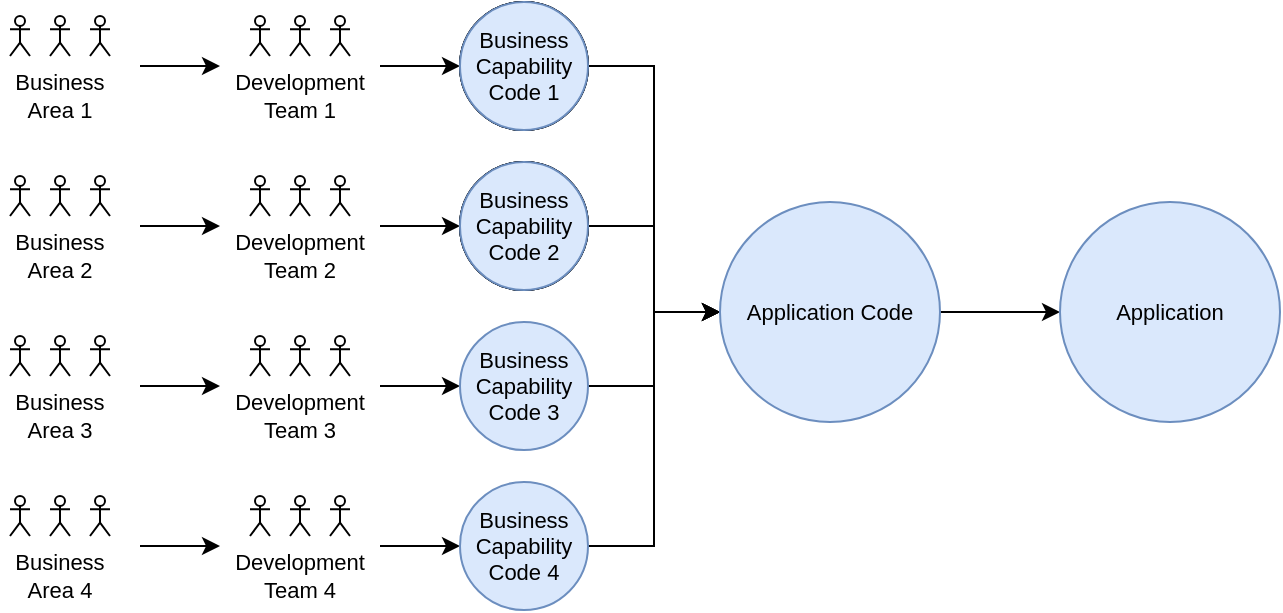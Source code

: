 <mxfile version="13.5.9" type="github">
  <diagram id="fib02sdIHswdbSPIdjaE" name="Page-1">
    <mxGraphModel dx="1865" dy="547" grid="1" gridSize="10" guides="1" tooltips="1" connect="1" arrows="1" fold="1" page="1" pageScale="1" pageWidth="827" pageHeight="1169" math="0" shadow="0">
      <root>
        <mxCell id="0" />
        <mxCell id="1" parent="0" />
        <mxCell id="CmVgD65-O8uPmQslicLz-12" style="edgeStyle=orthogonalEdgeStyle;rounded=0;orthogonalLoop=1;jettySize=auto;html=1;entryX=0;entryY=0.5;entryDx=0;entryDy=0;fontSize=11;" edge="1" parent="1" source="CmVgD65-O8uPmQslicLz-2" target="CmVgD65-O8uPmQslicLz-7">
          <mxGeometry relative="1" as="geometry" />
        </mxCell>
        <mxCell id="CmVgD65-O8uPmQslicLz-2" value="Business Capability Code 2" style="ellipse;whiteSpace=wrap;html=1;aspect=fixed;fontSize=11;" vertex="1" parent="1">
          <mxGeometry x="40" y="120" width="64" height="64" as="geometry" />
        </mxCell>
        <mxCell id="CmVgD65-O8uPmQslicLz-8" style="edgeStyle=orthogonalEdgeStyle;rounded=0;orthogonalLoop=1;jettySize=auto;html=1;entryX=0;entryY=0.5;entryDx=0;entryDy=0;fontSize=11;" edge="1" parent="1" source="CmVgD65-O8uPmQslicLz-3" target="CmVgD65-O8uPmQslicLz-7">
          <mxGeometry relative="1" as="geometry" />
        </mxCell>
        <mxCell id="CmVgD65-O8uPmQslicLz-3" value="Business Capability Code 1" style="ellipse;whiteSpace=wrap;html=1;aspect=fixed;fontSize=11;" vertex="1" parent="1">
          <mxGeometry x="40" y="40" width="64" height="64" as="geometry" />
        </mxCell>
        <mxCell id="CmVgD65-O8uPmQslicLz-10" style="edgeStyle=orthogonalEdgeStyle;rounded=0;orthogonalLoop=1;jettySize=auto;html=1;entryX=0;entryY=0.5;entryDx=0;entryDy=0;fontSize=11;" edge="1" parent="1" source="CmVgD65-O8uPmQslicLz-4" target="CmVgD65-O8uPmQslicLz-7">
          <mxGeometry relative="1" as="geometry" />
        </mxCell>
        <mxCell id="CmVgD65-O8uPmQslicLz-41" style="edgeStyle=none;rounded=0;orthogonalLoop=1;jettySize=auto;html=1;exitX=0;exitY=0.5;exitDx=0;exitDy=0;startArrow=classic;startFill=1;endArrow=none;endFill=0;fontSize=11;" edge="1" parent="1" source="CmVgD65-O8uPmQslicLz-4">
          <mxGeometry relative="1" as="geometry">
            <mxPoint y="232" as="targetPoint" />
          </mxGeometry>
        </mxCell>
        <mxCell id="CmVgD65-O8uPmQslicLz-4" value="Business Capability Code 3" style="ellipse;whiteSpace=wrap;html=1;aspect=fixed;fontSize=11;fillColor=#dae8fc;strokeColor=#6c8ebf;" vertex="1" parent="1">
          <mxGeometry x="40" y="200" width="64" height="64" as="geometry" />
        </mxCell>
        <mxCell id="CmVgD65-O8uPmQslicLz-11" style="edgeStyle=orthogonalEdgeStyle;rounded=0;orthogonalLoop=1;jettySize=auto;html=1;entryX=0;entryY=0.5;entryDx=0;entryDy=0;fontSize=11;" edge="1" parent="1" source="CmVgD65-O8uPmQslicLz-5" target="CmVgD65-O8uPmQslicLz-7">
          <mxGeometry relative="1" as="geometry" />
        </mxCell>
        <mxCell id="CmVgD65-O8uPmQslicLz-42" style="edgeStyle=none;rounded=0;orthogonalLoop=1;jettySize=auto;html=1;exitX=0;exitY=0.5;exitDx=0;exitDy=0;startArrow=classic;startFill=1;endArrow=none;endFill=0;fontSize=11;" edge="1" parent="1" source="CmVgD65-O8uPmQslicLz-5">
          <mxGeometry relative="1" as="geometry">
            <mxPoint y="312" as="targetPoint" />
          </mxGeometry>
        </mxCell>
        <mxCell id="CmVgD65-O8uPmQslicLz-5" value="Business Capability Code 4" style="ellipse;whiteSpace=wrap;html=1;aspect=fixed;fontSize=11;fillColor=#dae8fc;strokeColor=#6c8ebf;" vertex="1" parent="1">
          <mxGeometry x="40" y="280" width="64" height="64" as="geometry" />
        </mxCell>
        <mxCell id="CmVgD65-O8uPmQslicLz-13" value="" style="edgeStyle=orthogonalEdgeStyle;rounded=0;orthogonalLoop=1;jettySize=auto;html=1;fontSize=11;" edge="1" parent="1" source="CmVgD65-O8uPmQslicLz-7">
          <mxGeometry relative="1" as="geometry">
            <mxPoint x="340" y="195" as="targetPoint" />
          </mxGeometry>
        </mxCell>
        <mxCell id="CmVgD65-O8uPmQslicLz-7" value="Application Code" style="ellipse;whiteSpace=wrap;html=1;aspect=fixed;fontSize=11;fillColor=#dae8fc;strokeColor=#6c8ebf;" vertex="1" parent="1">
          <mxGeometry x="170" y="140" width="110" height="110" as="geometry" />
        </mxCell>
        <mxCell id="CmVgD65-O8uPmQslicLz-14" value="Business Capability Code 1" style="ellipse;whiteSpace=wrap;html=1;aspect=fixed;fontSize=11;" vertex="1" parent="1">
          <mxGeometry x="40" y="40" width="64" height="64" as="geometry" />
        </mxCell>
        <mxCell id="CmVgD65-O8uPmQslicLz-15" value="Business Capability Code 2" style="ellipse;whiteSpace=wrap;html=1;aspect=fixed;fontSize=11;" vertex="1" parent="1">
          <mxGeometry x="40" y="120" width="64" height="64" as="geometry" />
        </mxCell>
        <mxCell id="CmVgD65-O8uPmQslicLz-16" value="Business Capability Code 1" style="ellipse;whiteSpace=wrap;html=1;aspect=fixed;fontSize=11;" vertex="1" parent="1">
          <mxGeometry x="40" y="40" width="64" height="64" as="geometry" />
        </mxCell>
        <mxCell id="CmVgD65-O8uPmQslicLz-17" value="Business Capability Code 2" style="ellipse;whiteSpace=wrap;html=1;aspect=fixed;fontSize=11;" vertex="1" parent="1">
          <mxGeometry x="40" y="120" width="64" height="64" as="geometry" />
        </mxCell>
        <mxCell id="CmVgD65-O8uPmQslicLz-39" style="edgeStyle=none;rounded=0;orthogonalLoop=1;jettySize=auto;html=1;exitX=0;exitY=0.5;exitDx=0;exitDy=0;fontSize=11;startArrow=classic;startFill=1;endArrow=none;endFill=0;" edge="1" parent="1" source="CmVgD65-O8uPmQslicLz-18">
          <mxGeometry relative="1" as="geometry">
            <mxPoint y="72" as="targetPoint" />
          </mxGeometry>
        </mxCell>
        <mxCell id="CmVgD65-O8uPmQslicLz-18" value="Business Capability Code 1" style="ellipse;whiteSpace=wrap;html=1;aspect=fixed;fontSize=11;fillColor=#dae8fc;strokeColor=#6c8ebf;" vertex="1" parent="1">
          <mxGeometry x="40" y="40" width="64" height="64" as="geometry" />
        </mxCell>
        <mxCell id="CmVgD65-O8uPmQslicLz-40" style="edgeStyle=none;rounded=0;orthogonalLoop=1;jettySize=auto;html=1;exitX=0;exitY=0.5;exitDx=0;exitDy=0;startArrow=classic;startFill=1;endArrow=none;endFill=0;fontSize=11;" edge="1" parent="1" source="CmVgD65-O8uPmQslicLz-19">
          <mxGeometry relative="1" as="geometry">
            <mxPoint y="152" as="targetPoint" />
          </mxGeometry>
        </mxCell>
        <mxCell id="CmVgD65-O8uPmQslicLz-19" value="Business Capability Code 2" style="ellipse;whiteSpace=wrap;html=1;aspect=fixed;fontSize=11;fillColor=#dae8fc;strokeColor=#6c8ebf;" vertex="1" parent="1">
          <mxGeometry x="40" y="120" width="64" height="64" as="geometry" />
        </mxCell>
        <mxCell id="CmVgD65-O8uPmQslicLz-20" value="Application" style="ellipse;whiteSpace=wrap;html=1;aspect=fixed;fontSize=11;fillColor=#dae8fc;strokeColor=#6c8ebf;" vertex="1" parent="1">
          <mxGeometry x="340" y="140" width="110" height="110" as="geometry" />
        </mxCell>
        <mxCell id="CmVgD65-O8uPmQslicLz-22" value="" style="shape=umlActor;verticalLabelPosition=bottom;verticalAlign=top;html=1;outlineConnect=0;fontSize=11;" vertex="1" parent="1">
          <mxGeometry x="-45" y="127" width="10" height="20" as="geometry" />
        </mxCell>
        <mxCell id="CmVgD65-O8uPmQslicLz-23" value="" style="shape=umlActor;verticalLabelPosition=bottom;verticalAlign=top;html=1;outlineConnect=0;fontSize=11;" vertex="1" parent="1">
          <mxGeometry x="-25" y="127" width="10" height="20" as="geometry" />
        </mxCell>
        <mxCell id="CmVgD65-O8uPmQslicLz-24" value="" style="shape=umlActor;verticalLabelPosition=bottom;verticalAlign=top;html=1;outlineConnect=0;fontSize=11;" vertex="1" parent="1">
          <mxGeometry x="-65" y="127" width="10" height="20" as="geometry" />
        </mxCell>
        <mxCell id="CmVgD65-O8uPmQslicLz-26" value="Development Team 2" style="text;html=1;strokeColor=none;fillColor=none;align=center;verticalAlign=middle;whiteSpace=wrap;rounded=0;fontSize=11;" vertex="1" parent="1">
          <mxGeometry x="-70" y="157" width="60" height="20" as="geometry" />
        </mxCell>
        <mxCell id="CmVgD65-O8uPmQslicLz-27" value="" style="shape=umlActor;verticalLabelPosition=bottom;verticalAlign=top;html=1;outlineConnect=0;fontSize=11;" vertex="1" parent="1">
          <mxGeometry x="-45" y="47" width="10" height="20" as="geometry" />
        </mxCell>
        <mxCell id="CmVgD65-O8uPmQslicLz-28" value="" style="shape=umlActor;verticalLabelPosition=bottom;verticalAlign=top;html=1;outlineConnect=0;fontSize=11;" vertex="1" parent="1">
          <mxGeometry x="-25" y="47" width="10" height="20" as="geometry" />
        </mxCell>
        <mxCell id="CmVgD65-O8uPmQslicLz-29" value="" style="shape=umlActor;verticalLabelPosition=bottom;verticalAlign=top;html=1;outlineConnect=0;fontSize=11;" vertex="1" parent="1">
          <mxGeometry x="-65" y="47" width="10" height="20" as="geometry" />
        </mxCell>
        <mxCell id="CmVgD65-O8uPmQslicLz-30" value="Development Team 1" style="text;html=1;strokeColor=none;fillColor=none;align=center;verticalAlign=middle;whiteSpace=wrap;rounded=0;fontSize=11;" vertex="1" parent="1">
          <mxGeometry x="-70" y="77" width="60" height="20" as="geometry" />
        </mxCell>
        <mxCell id="CmVgD65-O8uPmQslicLz-31" value="" style="shape=umlActor;verticalLabelPosition=bottom;verticalAlign=top;html=1;outlineConnect=0;fontSize=11;" vertex="1" parent="1">
          <mxGeometry x="-45" y="207" width="10" height="20" as="geometry" />
        </mxCell>
        <mxCell id="CmVgD65-O8uPmQslicLz-32" value="" style="shape=umlActor;verticalLabelPosition=bottom;verticalAlign=top;html=1;outlineConnect=0;fontSize=11;" vertex="1" parent="1">
          <mxGeometry x="-25" y="207" width="10" height="20" as="geometry" />
        </mxCell>
        <mxCell id="CmVgD65-O8uPmQslicLz-33" value="" style="shape=umlActor;verticalLabelPosition=bottom;verticalAlign=top;html=1;outlineConnect=0;fontSize=11;" vertex="1" parent="1">
          <mxGeometry x="-65" y="207" width="10" height="20" as="geometry" />
        </mxCell>
        <mxCell id="CmVgD65-O8uPmQslicLz-34" value="Development Team 3" style="text;html=1;strokeColor=none;fillColor=none;align=center;verticalAlign=middle;whiteSpace=wrap;rounded=0;fontSize=11;" vertex="1" parent="1">
          <mxGeometry x="-70" y="237" width="60" height="20" as="geometry" />
        </mxCell>
        <mxCell id="CmVgD65-O8uPmQslicLz-35" value="" style="shape=umlActor;verticalLabelPosition=bottom;verticalAlign=top;html=1;outlineConnect=0;fontSize=11;" vertex="1" parent="1">
          <mxGeometry x="-45" y="287" width="10" height="20" as="geometry" />
        </mxCell>
        <mxCell id="CmVgD65-O8uPmQslicLz-36" value="" style="shape=umlActor;verticalLabelPosition=bottom;verticalAlign=top;html=1;outlineConnect=0;fontSize=11;" vertex="1" parent="1">
          <mxGeometry x="-25" y="287" width="10" height="20" as="geometry" />
        </mxCell>
        <mxCell id="CmVgD65-O8uPmQslicLz-37" value="" style="shape=umlActor;verticalLabelPosition=bottom;verticalAlign=top;html=1;outlineConnect=0;fontSize=11;" vertex="1" parent="1">
          <mxGeometry x="-65" y="287" width="10" height="20" as="geometry" />
        </mxCell>
        <mxCell id="CmVgD65-O8uPmQslicLz-38" value="Development Team 4" style="text;html=1;strokeColor=none;fillColor=none;align=center;verticalAlign=middle;whiteSpace=wrap;rounded=0;fontSize=11;" vertex="1" parent="1">
          <mxGeometry x="-70" y="317" width="60" height="20" as="geometry" />
        </mxCell>
        <mxCell id="CmVgD65-O8uPmQslicLz-43" style="edgeStyle=none;rounded=0;orthogonalLoop=1;jettySize=auto;html=1;exitX=0;exitY=0.5;exitDx=0;exitDy=0;startArrow=classic;startFill=1;endArrow=none;endFill=0;fontSize=11;" edge="1" parent="1">
          <mxGeometry relative="1" as="geometry">
            <mxPoint x="-120" y="232" as="targetPoint" />
            <mxPoint x="-80" y="232" as="sourcePoint" />
          </mxGeometry>
        </mxCell>
        <mxCell id="CmVgD65-O8uPmQslicLz-44" style="edgeStyle=none;rounded=0;orthogonalLoop=1;jettySize=auto;html=1;exitX=0;exitY=0.5;exitDx=0;exitDy=0;startArrow=classic;startFill=1;endArrow=none;endFill=0;fontSize=11;" edge="1" parent="1">
          <mxGeometry relative="1" as="geometry">
            <mxPoint x="-120" y="312" as="targetPoint" />
            <mxPoint x="-80" y="312" as="sourcePoint" />
          </mxGeometry>
        </mxCell>
        <mxCell id="CmVgD65-O8uPmQslicLz-45" style="edgeStyle=none;rounded=0;orthogonalLoop=1;jettySize=auto;html=1;exitX=0;exitY=0.5;exitDx=0;exitDy=0;fontSize=11;startArrow=classic;startFill=1;endArrow=none;endFill=0;" edge="1" parent="1">
          <mxGeometry relative="1" as="geometry">
            <mxPoint x="-120" y="72" as="targetPoint" />
            <mxPoint x="-80" y="72" as="sourcePoint" />
          </mxGeometry>
        </mxCell>
        <mxCell id="CmVgD65-O8uPmQslicLz-46" style="edgeStyle=none;rounded=0;orthogonalLoop=1;jettySize=auto;html=1;exitX=0;exitY=0.5;exitDx=0;exitDy=0;startArrow=classic;startFill=1;endArrow=none;endFill=0;fontSize=11;" edge="1" parent="1">
          <mxGeometry relative="1" as="geometry">
            <mxPoint x="-120" y="152" as="targetPoint" />
            <mxPoint x="-80" y="152" as="sourcePoint" />
          </mxGeometry>
        </mxCell>
        <mxCell id="CmVgD65-O8uPmQslicLz-47" value="" style="shape=umlActor;verticalLabelPosition=bottom;verticalAlign=top;html=1;outlineConnect=0;fontSize=11;" vertex="1" parent="1">
          <mxGeometry x="-165" y="127" width="10" height="20" as="geometry" />
        </mxCell>
        <mxCell id="CmVgD65-O8uPmQslicLz-48" value="" style="shape=umlActor;verticalLabelPosition=bottom;verticalAlign=top;html=1;outlineConnect=0;fontSize=11;" vertex="1" parent="1">
          <mxGeometry x="-145" y="127" width="10" height="20" as="geometry" />
        </mxCell>
        <mxCell id="CmVgD65-O8uPmQslicLz-49" value="" style="shape=umlActor;verticalLabelPosition=bottom;verticalAlign=top;html=1;outlineConnect=0;fontSize=11;" vertex="1" parent="1">
          <mxGeometry x="-185" y="127" width="10" height="20" as="geometry" />
        </mxCell>
        <mxCell id="CmVgD65-O8uPmQslicLz-50" value="Business Area 2" style="text;html=1;strokeColor=none;fillColor=none;align=center;verticalAlign=middle;whiteSpace=wrap;rounded=0;fontSize=11;" vertex="1" parent="1">
          <mxGeometry x="-190" y="157" width="60" height="20" as="geometry" />
        </mxCell>
        <mxCell id="CmVgD65-O8uPmQslicLz-51" value="" style="shape=umlActor;verticalLabelPosition=bottom;verticalAlign=top;html=1;outlineConnect=0;fontSize=11;" vertex="1" parent="1">
          <mxGeometry x="-165" y="47" width="10" height="20" as="geometry" />
        </mxCell>
        <mxCell id="CmVgD65-O8uPmQslicLz-52" value="" style="shape=umlActor;verticalLabelPosition=bottom;verticalAlign=top;html=1;outlineConnect=0;fontSize=11;" vertex="1" parent="1">
          <mxGeometry x="-145" y="47" width="10" height="20" as="geometry" />
        </mxCell>
        <mxCell id="CmVgD65-O8uPmQslicLz-53" value="" style="shape=umlActor;verticalLabelPosition=bottom;verticalAlign=top;html=1;outlineConnect=0;fontSize=11;" vertex="1" parent="1">
          <mxGeometry x="-185" y="47" width="10" height="20" as="geometry" />
        </mxCell>
        <mxCell id="CmVgD65-O8uPmQslicLz-54" value="Business Area 1" style="text;html=1;strokeColor=none;fillColor=none;align=center;verticalAlign=middle;whiteSpace=wrap;rounded=0;fontSize=11;" vertex="1" parent="1">
          <mxGeometry x="-190" y="77" width="60" height="20" as="geometry" />
        </mxCell>
        <mxCell id="CmVgD65-O8uPmQslicLz-55" value="" style="shape=umlActor;verticalLabelPosition=bottom;verticalAlign=top;html=1;outlineConnect=0;fontSize=11;" vertex="1" parent="1">
          <mxGeometry x="-165" y="207" width="10" height="20" as="geometry" />
        </mxCell>
        <mxCell id="CmVgD65-O8uPmQslicLz-56" value="" style="shape=umlActor;verticalLabelPosition=bottom;verticalAlign=top;html=1;outlineConnect=0;fontSize=11;" vertex="1" parent="1">
          <mxGeometry x="-145" y="207" width="10" height="20" as="geometry" />
        </mxCell>
        <mxCell id="CmVgD65-O8uPmQslicLz-57" value="" style="shape=umlActor;verticalLabelPosition=bottom;verticalAlign=top;html=1;outlineConnect=0;fontSize=11;" vertex="1" parent="1">
          <mxGeometry x="-185" y="207" width="10" height="20" as="geometry" />
        </mxCell>
        <mxCell id="CmVgD65-O8uPmQslicLz-58" value="Business Area 3" style="text;html=1;strokeColor=none;fillColor=none;align=center;verticalAlign=middle;whiteSpace=wrap;rounded=0;fontSize=11;" vertex="1" parent="1">
          <mxGeometry x="-190" y="237" width="60" height="20" as="geometry" />
        </mxCell>
        <mxCell id="CmVgD65-O8uPmQslicLz-59" value="" style="shape=umlActor;verticalLabelPosition=bottom;verticalAlign=top;html=1;outlineConnect=0;fontSize=11;" vertex="1" parent="1">
          <mxGeometry x="-165" y="287" width="10" height="20" as="geometry" />
        </mxCell>
        <mxCell id="CmVgD65-O8uPmQslicLz-60" value="" style="shape=umlActor;verticalLabelPosition=bottom;verticalAlign=top;html=1;outlineConnect=0;fontSize=11;" vertex="1" parent="1">
          <mxGeometry x="-145" y="287" width="10" height="20" as="geometry" />
        </mxCell>
        <mxCell id="CmVgD65-O8uPmQslicLz-61" value="" style="shape=umlActor;verticalLabelPosition=bottom;verticalAlign=top;html=1;outlineConnect=0;fontSize=11;" vertex="1" parent="1">
          <mxGeometry x="-185" y="287" width="10" height="20" as="geometry" />
        </mxCell>
        <mxCell id="CmVgD65-O8uPmQslicLz-62" value="Business Area 4" style="text;html=1;strokeColor=none;fillColor=none;align=center;verticalAlign=middle;whiteSpace=wrap;rounded=0;fontSize=11;" vertex="1" parent="1">
          <mxGeometry x="-190" y="317" width="60" height="20" as="geometry" />
        </mxCell>
      </root>
    </mxGraphModel>
  </diagram>
</mxfile>
